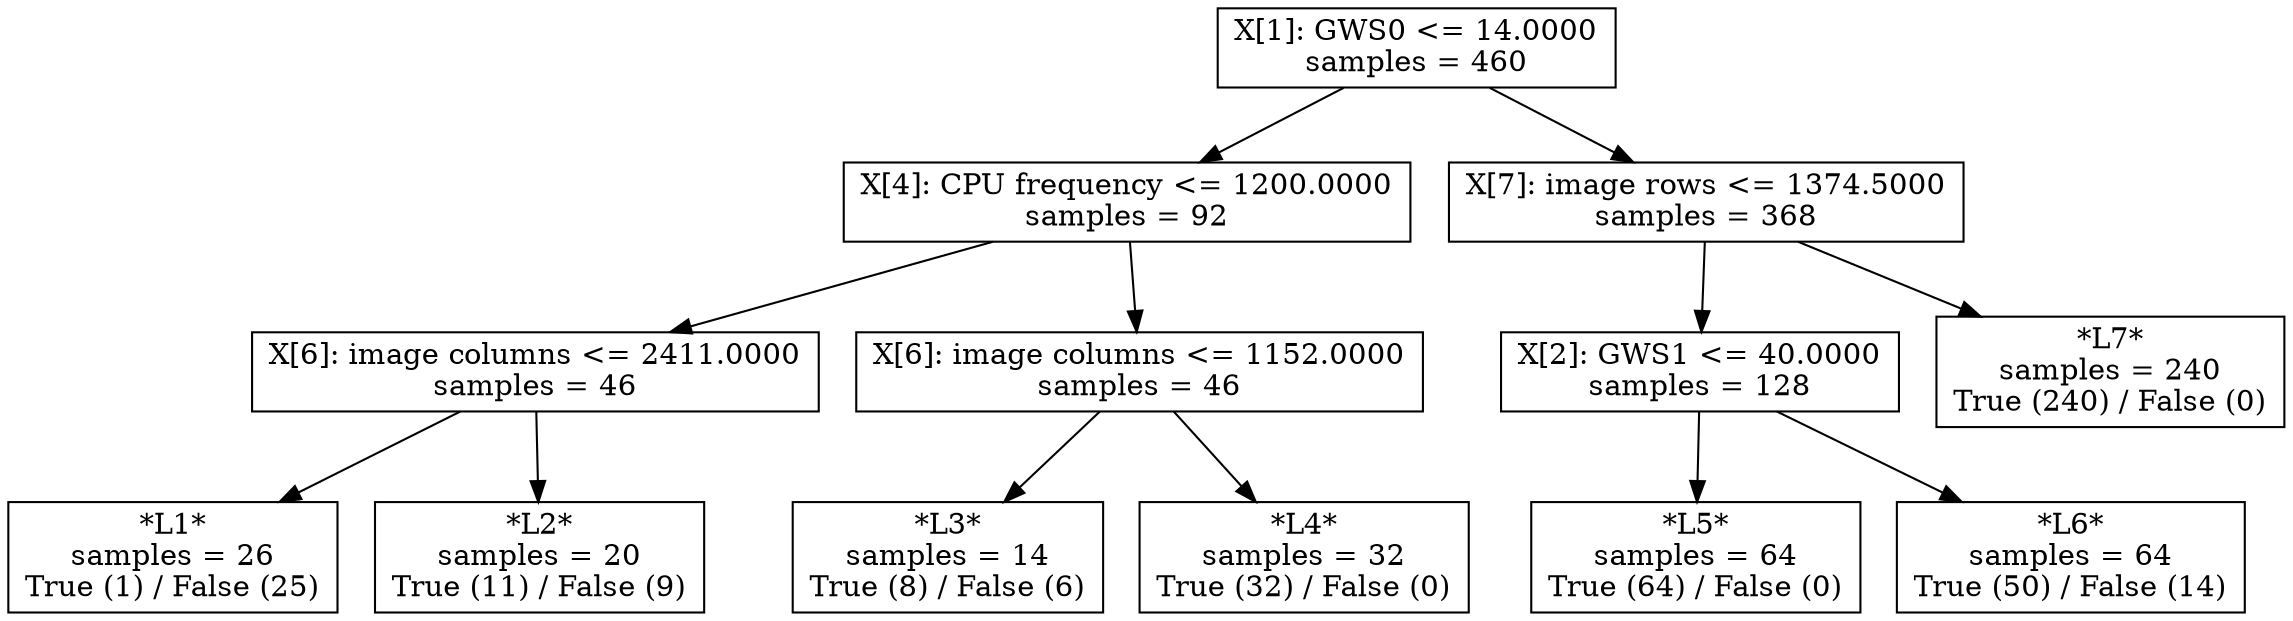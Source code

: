 digraph Tree {
0 [label="X[1]: GWS0 <= 14.0000\nsamples = 460", shape="box"] ;
1 [label="X[4]: CPU frequency <= 1200.0000\nsamples = 92", shape="box"] ;
0 -> 1 ;
2 [label="X[6]: image columns <= 2411.0000\nsamples = 46", shape="box"] ;
1 -> 2 ;
3 [label="*L1*\nsamples = 26\nTrue (1) / False (25)", shape="box"] ;
2 -> 3 ;
4 [label="*L2*\nsamples = 20\nTrue (11) / False (9)", shape="box"] ;
2 -> 4 ;
5 [label="X[6]: image columns <= 1152.0000\nsamples = 46", shape="box"] ;
1 -> 5 ;
6 [label="*L3*\nsamples = 14\nTrue (8) / False (6)", shape="box"] ;
5 -> 6 ;
7 [label="*L4*\nsamples = 32\nTrue (32) / False (0)", shape="box"] ;
5 -> 7 ;
8 [label="X[7]: image rows <= 1374.5000\nsamples = 368", shape="box"] ;
0 -> 8 ;
9 [label="X[2]: GWS1 <= 40.0000\nsamples = 128", shape="box"] ;
8 -> 9 ;
10 [label="*L5*\nsamples = 64\nTrue (64) / False (0)", shape="box"] ;
9 -> 10 ;
11 [label="*L6*\nsamples = 64\nTrue (50) / False (14)", shape="box"] ;
9 -> 11 ;
12 [label="*L7*\nsamples = 240\nTrue (240) / False (0)", shape="box"] ;
8 -> 12 ;
}
